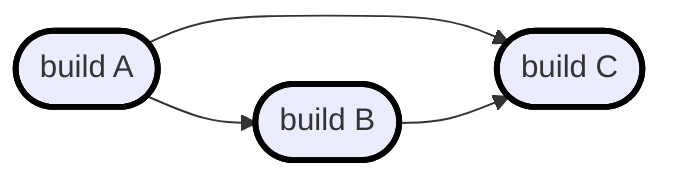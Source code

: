 flowchart LR
classDef forced stroke:red,stroke-width:3px
classDef required stroke:orange,stroke-width:3px
classDef selected stroke:black,stroke-width:3px
A:build(["build A"])
B:build(["build B"])
C:build(["build C"])
A:build --> B:build
A:build --> C:build
class A:build selected
B:build --> C:build
class B:build selected
class C:build selected
